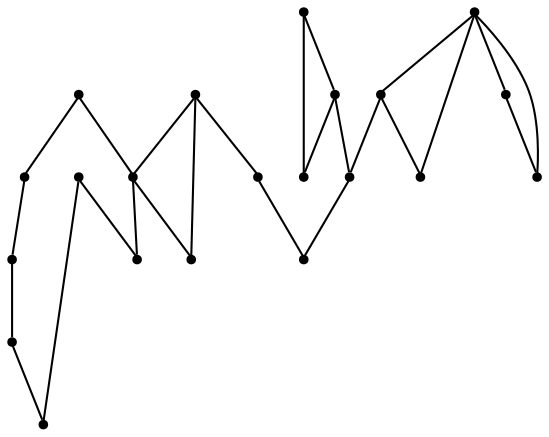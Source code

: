 graph {
  node [shape=point,comment="{\"directed\":false,\"doi\":\"10.1007/3-540-37623-2_4\",\"figure\":\"4 (1)\"}"]

  v0 [pos="762.9874964313551,1139.5952179318388"]
  v1 [pos="762.9874964313551,1128.595188685826"]
  v2 [pos="751.986478093052,1144.5951734270373"]
  v3 [pos="742.2355566887733,1149.3452344621935"]
  v4 [pos="711.2326694851407,1170.095153081985"]
  v5 [pos="721.4836169461917,1165.3452192034044"]
  v6 [pos="680.2297981775553,1190.8451352800646"]
  v7 [pos="576.7202078693151,1377.0952497209826"]
  v8 [pos="659.4778266428794,1190.8451352800646"]
  v9 [pos="633.9755121925866,1201.8452281043647"]
  v10 [pos="566.4692445122172,1279.095231919062"]
  v11 [pos="597.4721158198026,1206.595257350377"]
  v12 [pos="581.470582577026,1248.0951581682482"]
  v13 [pos="560.9687353430656,1258.3452497209826"]
  v14 [pos="545.7173206656826,1444.595237005325"]
  v15 [pos="545.7173206656826,1341.0951886858263"]
  v16 [pos="493.9624619273741,1517.09521157401"]
  v17 [pos="498.71290021927337,1330.8452242896674"]
  v18 [pos="411.20481136171554,1439.0953336443224"]
  v19 [pos="421.4557906148605,1351.5952382768908"]
  v20 [pos="411.20481136171554,1403.3451352800646"]

  v18 -- v20 [id="-3",pos="411.20481136171554,1439.0953336443224 411.20481136171554,1403.3451352800646 411.20481136171554,1403.3451352800646 411.20481136171554,1403.3451352800646"]
  v19 -- v20 [id="-4",pos="421.4557906148605,1351.5952382768908 411.20481136171554,1403.3451352800646 411.20481136171554,1403.3451352800646 411.20481136171554,1403.3451352800646"]
  v19 -- v18 [id="-5",pos="421.4557906148605,1351.5952382768908 433.1068777982707,1375.4618599301298 433.1068777982707,1375.4618599301298 433.1068777982707,1375.4618599301298 431.56508840043136,1411.5286781674345 431.56508840043136,1411.5286781674345 431.56508840043136,1411.5286781674345 411.20481136171554,1439.0953336443224 411.20481136171554,1439.0953336443224 411.20481136171554,1439.0953336443224"]
  v19 -- v15 [id="-6",pos="421.4557906148605,1351.5952382768908 449.3125798696708,1340.7120023454943 449.3125798696708,1340.7120023454943 449.3125798696708,1340.7120023454943 475.6150059534059,1314.6742775326688 475.6150059534059,1314.6742775326688 475.6150059534059,1314.6742775326688 545.7173206656826,1341.0951886858263 545.7173206656826,1341.0951886858263 545.7173206656826,1341.0951886858263"]
  v19 -- v17 [id="-7",pos="421.4557906148605,1351.5952382768908 498.71290021927337,1330.8452242896674 498.71290021927337,1330.8452242896674 498.71290021927337,1330.8452242896674"]
  v1 -- v0 [id="-8",pos="762.9874964313551,1128.595188685826 762.9874964313551,1139.5952179318388 762.9874964313551,1139.5952179318388 762.9874964313551,1139.5952179318388"]
  v16 -- v14 [id="-9",pos="493.9624619273741,1517.09521157401 545.7173206656826,1444.595237005325 545.7173206656826,1444.595237005325 545.7173206656826,1444.595237005325"]
  v15 -- v17 [id="-10",pos="545.7173206656826,1341.0951886858263 498.71290021927337,1330.8452242896674 498.71290021927337,1330.8452242896674 498.71290021927337,1330.8452242896674"]
  v16 -- v7 [id="-11",pos="493.9624619273741,1517.09521157401 546.0131937898782,1499.04101235526 546.0131937898782,1499.04101235526 546.0131937898782,1499.04101235526 592.9591803672419,1437.8202075049994 592.9591803672419,1437.8202075049994 592.9591803672419,1437.8202075049994 576.7202078693151,1377.0952497209826 576.7202078693151,1377.0952497209826 576.7202078693151,1377.0952497209826"]
  v15 -- v10 [id="-12",pos="545.7173206656826,1341.0951886858263 566.4692445122172,1279.095231919062 566.4692445122172,1279.095231919062 566.4692445122172,1279.095231919062"]
  v7 -- v10 [id="-13",pos="576.7202078693151,1377.0952497209826 566.4692445122172,1279.095231919062 566.4692445122172,1279.095231919062 566.4692445122172,1279.095231919062"]
  v7 -- v14 [id="-14",pos="576.7202078693151,1377.0952497209826 545.7173206656826,1444.595237005325 545.7173206656826,1444.595237005325 545.7173206656826,1444.595237005325"]
  v12 -- v13 [id="-15",pos="581.470582577026,1248.0951581682482 560.9687353430656,1258.3452497209826 560.9687353430656,1258.3452497209826 560.9687353430656,1258.3452497209826"]
  v10 -- v13 [id="-16",pos="566.4692445122172,1279.095231919062 560.9687353430656,1258.3452497209826 560.9687353430656,1258.3452497209826 560.9687353430656,1258.3452497209826"]
  v0 -- v2 [id="-17",pos="762.9874964313551,1139.5952179318388 751.986478093052,1144.5951734270373 751.986478093052,1144.5951734270373 751.986478093052,1144.5951734270373"]
  v11 -- v8 [id="-20",pos="597.4721158198026,1206.595257350377 609.7316083089381,1218.2660693214057 609.7316083089381,1218.2660693214057 609.7316083089381,1218.2660693214057 632.8379115837079,1188.8827278500517 632.8379115837079,1188.8827278500517 632.8379115837079,1188.8827278500517 659.4778266428794,1190.8451352800646 659.4778266428794,1190.8451352800646 659.4778266428794,1190.8451352800646"]
  v11 -- v9 [id="-21",pos="597.4721158198026,1206.595257350377 633.9755121925866,1201.8452281043647 633.9755121925866,1201.8452281043647 633.9755121925866,1201.8452281043647"]
  v1 -- v8 [id="-22",pos="762.9874964313551,1128.595188685826 625.0121604406087,1085.6036140805204 625.0121604406087,1085.6036140805204 625.0121604406087,1085.6036140805204 593.009221123432,1159.8161334083197 593.009221123432,1159.8161334083197 593.009221123432,1159.8161334083197 659.4778266428794,1190.8451352800646 659.4778266428794,1190.8451352800646 659.4778266428794,1190.8451352800646"]
  v8 -- v9 [id="-24",pos="659.4778266428794,1190.8451352800646 633.9755121925866,1201.8452281043647 633.9755121925866,1201.8452281043647 633.9755121925866,1201.8452281043647"]
  v8 -- v6 [id="-25",pos="659.4778266428794,1190.8451352800646 680.2297981775553,1190.8451352800646 680.2297981775553,1190.8451352800646 680.2297981775553,1190.8451352800646"]
  v4 -- v5 [id="-32",pos="711.2326694851407,1170.095153081985 721.4836169461917,1165.3452192034044 721.4836169461917,1165.3452192034044 721.4836169461917,1165.3452192034044"]
  v4 -- v6 [id="-37",pos="711.2326694851407,1170.095153081985 680.2297981775553,1190.8451352800646 680.2297981775553,1190.8451352800646 680.2297981775553,1190.8451352800646"]
  v11 -- v12 [id="-41",pos="597.4721158198026,1206.595257350377 581.470582577026,1248.0951581682482 581.470582577026,1248.0951581682482 581.470582577026,1248.0951581682482"]
  v2 -- v3 [id="-42",pos="751.986478093052,1144.5951734270373 742.2355566887733,1149.3452344621935 742.2355566887733,1149.3452344621935 742.2355566887733,1149.3452344621935"]
  v3 -- v5 [id="-34",pos="742.2355566887733,1149.3452344621935 721.4836169461917,1165.3452192034044 721.4836169461917,1165.3452192034044 721.4836169461917,1165.3452192034044"]
}